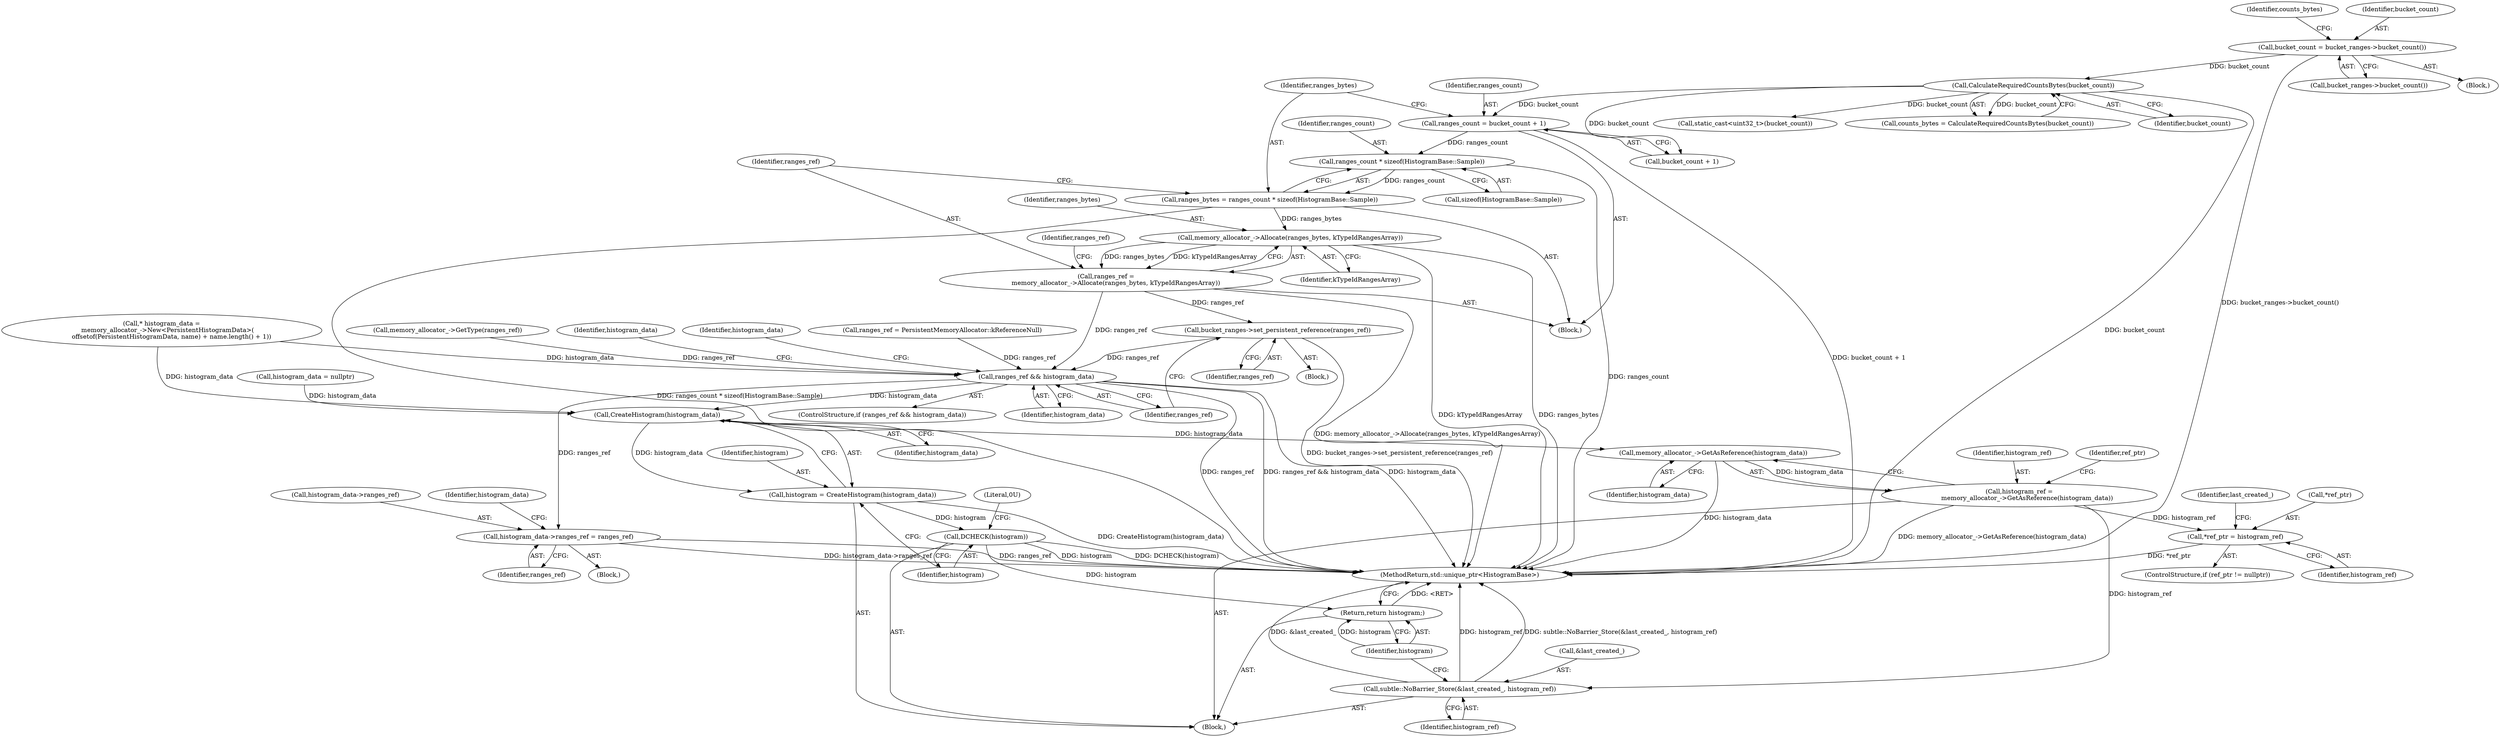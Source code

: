 digraph "0_Chrome_3f38b2253b19f9f9595f79fb92bfb5077e7b1959_0@API" {
"1000195" [label="(Call,ranges_count * sizeof(HistogramBase::Sample))"];
"1000187" [label="(Call,ranges_count = bucket_count + 1)"];
"1000165" [label="(Call,CalculateRequiredCountsBytes(bucket_count))"];
"1000159" [label="(Call,bucket_count = bucket_ranges->bucket_count())"];
"1000193" [label="(Call,ranges_bytes = ranges_count * sizeof(HistogramBase::Sample))"];
"1000201" [label="(Call,memory_allocator_->Allocate(ranges_bytes, kTypeIdRangesArray))"];
"1000199" [label="(Call,ranges_ref =\n          memory_allocator_->Allocate(ranges_bytes, kTypeIdRangesArray))"];
"1000240" [label="(Call,bucket_ranges->set_persistent_reference(ranges_ref))"];
"1000255" [label="(Call,ranges_ref && histogram_data)"];
"1000276" [label="(Call,histogram_data->ranges_ref = ranges_ref)"];
"1000297" [label="(Call,CreateHistogram(histogram_data))"];
"1000295" [label="(Call,histogram = CreateHistogram(histogram_data))"];
"1000299" [label="(Call,DCHECK(histogram))"];
"1000332" [label="(Return,return histogram;)"];
"1000318" [label="(Call,memory_allocator_->GetAsReference(histogram_data))"];
"1000316" [label="(Call,histogram_ref =\n        memory_allocator_->GetAsReference(histogram_data))"];
"1000324" [label="(Call,*ref_ptr = histogram_ref)"];
"1000328" [label="(Call,subtle::NoBarrier_Store(&last_created_, histogram_ref))"];
"1000283" [label="(Identifier,histogram_data)"];
"1000255" [label="(Call,ranges_ref && histogram_data)"];
"1000258" [label="(Block,)"];
"1000161" [label="(Call,bucket_ranges->bucket_count())"];
"1000288" [label="(Call,histogram_data = nullptr)"];
"1000299" [label="(Call,DCHECK(histogram))"];
"1000194" [label="(Identifier,ranges_bytes)"];
"1000241" [label="(Identifier,ranges_ref)"];
"1000330" [label="(Identifier,last_created_)"];
"1000289" [label="(Identifier,histogram_data)"];
"1000254" [label="(ControlStructure,if (ranges_ref && histogram_data))"];
"1000280" [label="(Identifier,ranges_ref)"];
"1000329" [label="(Call,&last_created_)"];
"1000277" [label="(Call,histogram_data->ranges_ref)"];
"1000200" [label="(Identifier,ranges_ref)"];
"1000252" [label="(Call,memory_allocator_->GetType(ranges_ref))"];
"1000324" [label="(Call,*ref_ptr = histogram_ref)"];
"1000343" [label="(MethodReturn,std::unique_ptr<HistogramBase>)"];
"1000195" [label="(Call,ranges_count * sizeof(HistogramBase::Sample))"];
"1000203" [label="(Identifier,kTypeIdRangesArray)"];
"1000295" [label="(Call,histogram = CreateHistogram(histogram_data))"];
"1000296" [label="(Identifier,histogram)"];
"1000166" [label="(Identifier,bucket_count)"];
"1000115" [label="(Call,* histogram_data =\n      memory_allocator_->New<PersistentHistogramData>(\n          offsetof(PersistentHistogramData, name) + name.length() + 1))"];
"1000320" [label="(ControlStructure,if (ref_ptr != nullptr))"];
"1000333" [label="(Identifier,histogram)"];
"1000164" [label="(Identifier,counts_bytes)"];
"1000257" [label="(Identifier,histogram_data)"];
"1000159" [label="(Call,bucket_count = bucket_ranges->bucket_count())"];
"1000261" [label="(Identifier,histogram_data)"];
"1000256" [label="(Identifier,ranges_ref)"];
"1000187" [label="(Call,ranges_count = bucket_count + 1)"];
"1000240" [label="(Call,bucket_ranges->set_persistent_reference(ranges_ref))"];
"1000327" [label="(Identifier,histogram_ref)"];
"1000157" [label="(Block,)"];
"1000197" [label="(Call,sizeof(HistogramBase::Sample))"];
"1000205" [label="(Identifier,ranges_ref)"];
"1000201" [label="(Call,memory_allocator_->Allocate(ranges_bytes, kTypeIdRangesArray))"];
"1000302" [label="(Literal,0U)"];
"1000318" [label="(Call,memory_allocator_->GetAsReference(histogram_data))"];
"1000189" [label="(Call,bucket_count + 1)"];
"1000328" [label="(Call,subtle::NoBarrier_Store(&last_created_, histogram_ref))"];
"1000273" [label="(Call,static_cast<uint32_t>(bucket_count))"];
"1000332" [label="(Return,return histogram;)"];
"1000245" [label="(Call,ranges_ref = PersistentMemoryAllocator::kReferenceNull)"];
"1000196" [label="(Identifier,ranges_count)"];
"1000298" [label="(Identifier,histogram_data)"];
"1000319" [label="(Identifier,histogram_data)"];
"1000331" [label="(Identifier,histogram_ref)"];
"1000163" [label="(Call,counts_bytes = CalculateRequiredCountsBytes(bucket_count))"];
"1000297" [label="(Call,CreateHistogram(histogram_data))"];
"1000300" [label="(Identifier,histogram)"];
"1000293" [label="(Block,)"];
"1000223" [label="(Block,)"];
"1000325" [label="(Call,*ref_ptr)"];
"1000317" [label="(Identifier,histogram_ref)"];
"1000188" [label="(Identifier,ranges_count)"];
"1000160" [label="(Identifier,bucket_count)"];
"1000322" [label="(Identifier,ref_ptr)"];
"1000193" [label="(Call,ranges_bytes = ranges_count * sizeof(HistogramBase::Sample))"];
"1000202" [label="(Identifier,ranges_bytes)"];
"1000316" [label="(Call,histogram_ref =\n        memory_allocator_->GetAsReference(histogram_data))"];
"1000185" [label="(Block,)"];
"1000199" [label="(Call,ranges_ref =\n          memory_allocator_->Allocate(ranges_bytes, kTypeIdRangesArray))"];
"1000276" [label="(Call,histogram_data->ranges_ref = ranges_ref)"];
"1000165" [label="(Call,CalculateRequiredCountsBytes(bucket_count))"];
"1000195" -> "1000193"  [label="AST: "];
"1000195" -> "1000197"  [label="CFG: "];
"1000196" -> "1000195"  [label="AST: "];
"1000197" -> "1000195"  [label="AST: "];
"1000193" -> "1000195"  [label="CFG: "];
"1000195" -> "1000343"  [label="DDG: ranges_count"];
"1000195" -> "1000193"  [label="DDG: ranges_count"];
"1000187" -> "1000195"  [label="DDG: ranges_count"];
"1000187" -> "1000185"  [label="AST: "];
"1000187" -> "1000189"  [label="CFG: "];
"1000188" -> "1000187"  [label="AST: "];
"1000189" -> "1000187"  [label="AST: "];
"1000194" -> "1000187"  [label="CFG: "];
"1000187" -> "1000343"  [label="DDG: bucket_count + 1"];
"1000165" -> "1000187"  [label="DDG: bucket_count"];
"1000165" -> "1000163"  [label="AST: "];
"1000165" -> "1000166"  [label="CFG: "];
"1000166" -> "1000165"  [label="AST: "];
"1000163" -> "1000165"  [label="CFG: "];
"1000165" -> "1000343"  [label="DDG: bucket_count"];
"1000165" -> "1000163"  [label="DDG: bucket_count"];
"1000159" -> "1000165"  [label="DDG: bucket_count"];
"1000165" -> "1000189"  [label="DDG: bucket_count"];
"1000165" -> "1000273"  [label="DDG: bucket_count"];
"1000159" -> "1000157"  [label="AST: "];
"1000159" -> "1000161"  [label="CFG: "];
"1000160" -> "1000159"  [label="AST: "];
"1000161" -> "1000159"  [label="AST: "];
"1000164" -> "1000159"  [label="CFG: "];
"1000159" -> "1000343"  [label="DDG: bucket_ranges->bucket_count()"];
"1000193" -> "1000185"  [label="AST: "];
"1000194" -> "1000193"  [label="AST: "];
"1000200" -> "1000193"  [label="CFG: "];
"1000193" -> "1000343"  [label="DDG: ranges_count * sizeof(HistogramBase::Sample)"];
"1000193" -> "1000201"  [label="DDG: ranges_bytes"];
"1000201" -> "1000199"  [label="AST: "];
"1000201" -> "1000203"  [label="CFG: "];
"1000202" -> "1000201"  [label="AST: "];
"1000203" -> "1000201"  [label="AST: "];
"1000199" -> "1000201"  [label="CFG: "];
"1000201" -> "1000343"  [label="DDG: kTypeIdRangesArray"];
"1000201" -> "1000343"  [label="DDG: ranges_bytes"];
"1000201" -> "1000199"  [label="DDG: ranges_bytes"];
"1000201" -> "1000199"  [label="DDG: kTypeIdRangesArray"];
"1000199" -> "1000185"  [label="AST: "];
"1000200" -> "1000199"  [label="AST: "];
"1000205" -> "1000199"  [label="CFG: "];
"1000199" -> "1000343"  [label="DDG: memory_allocator_->Allocate(ranges_bytes, kTypeIdRangesArray)"];
"1000199" -> "1000240"  [label="DDG: ranges_ref"];
"1000199" -> "1000255"  [label="DDG: ranges_ref"];
"1000240" -> "1000223"  [label="AST: "];
"1000240" -> "1000241"  [label="CFG: "];
"1000241" -> "1000240"  [label="AST: "];
"1000256" -> "1000240"  [label="CFG: "];
"1000240" -> "1000343"  [label="DDG: bucket_ranges->set_persistent_reference(ranges_ref)"];
"1000240" -> "1000255"  [label="DDG: ranges_ref"];
"1000255" -> "1000254"  [label="AST: "];
"1000255" -> "1000256"  [label="CFG: "];
"1000255" -> "1000257"  [label="CFG: "];
"1000256" -> "1000255"  [label="AST: "];
"1000257" -> "1000255"  [label="AST: "];
"1000261" -> "1000255"  [label="CFG: "];
"1000289" -> "1000255"  [label="CFG: "];
"1000255" -> "1000343"  [label="DDG: ranges_ref && histogram_data"];
"1000255" -> "1000343"  [label="DDG: histogram_data"];
"1000255" -> "1000343"  [label="DDG: ranges_ref"];
"1000252" -> "1000255"  [label="DDG: ranges_ref"];
"1000245" -> "1000255"  [label="DDG: ranges_ref"];
"1000115" -> "1000255"  [label="DDG: histogram_data"];
"1000255" -> "1000276"  [label="DDG: ranges_ref"];
"1000255" -> "1000297"  [label="DDG: histogram_data"];
"1000276" -> "1000258"  [label="AST: "];
"1000276" -> "1000280"  [label="CFG: "];
"1000277" -> "1000276"  [label="AST: "];
"1000280" -> "1000276"  [label="AST: "];
"1000283" -> "1000276"  [label="CFG: "];
"1000276" -> "1000343"  [label="DDG: ranges_ref"];
"1000276" -> "1000343"  [label="DDG: histogram_data->ranges_ref"];
"1000297" -> "1000295"  [label="AST: "];
"1000297" -> "1000298"  [label="CFG: "];
"1000298" -> "1000297"  [label="AST: "];
"1000295" -> "1000297"  [label="CFG: "];
"1000297" -> "1000295"  [label="DDG: histogram_data"];
"1000288" -> "1000297"  [label="DDG: histogram_data"];
"1000115" -> "1000297"  [label="DDG: histogram_data"];
"1000297" -> "1000318"  [label="DDG: histogram_data"];
"1000295" -> "1000293"  [label="AST: "];
"1000296" -> "1000295"  [label="AST: "];
"1000300" -> "1000295"  [label="CFG: "];
"1000295" -> "1000343"  [label="DDG: CreateHistogram(histogram_data)"];
"1000295" -> "1000299"  [label="DDG: histogram"];
"1000299" -> "1000293"  [label="AST: "];
"1000299" -> "1000300"  [label="CFG: "];
"1000300" -> "1000299"  [label="AST: "];
"1000302" -> "1000299"  [label="CFG: "];
"1000299" -> "1000343"  [label="DDG: DCHECK(histogram)"];
"1000299" -> "1000343"  [label="DDG: histogram"];
"1000299" -> "1000332"  [label="DDG: histogram"];
"1000332" -> "1000293"  [label="AST: "];
"1000332" -> "1000333"  [label="CFG: "];
"1000333" -> "1000332"  [label="AST: "];
"1000343" -> "1000332"  [label="CFG: "];
"1000332" -> "1000343"  [label="DDG: <RET>"];
"1000333" -> "1000332"  [label="DDG: histogram"];
"1000318" -> "1000316"  [label="AST: "];
"1000318" -> "1000319"  [label="CFG: "];
"1000319" -> "1000318"  [label="AST: "];
"1000316" -> "1000318"  [label="CFG: "];
"1000318" -> "1000343"  [label="DDG: histogram_data"];
"1000318" -> "1000316"  [label="DDG: histogram_data"];
"1000316" -> "1000293"  [label="AST: "];
"1000317" -> "1000316"  [label="AST: "];
"1000322" -> "1000316"  [label="CFG: "];
"1000316" -> "1000343"  [label="DDG: memory_allocator_->GetAsReference(histogram_data)"];
"1000316" -> "1000324"  [label="DDG: histogram_ref"];
"1000316" -> "1000328"  [label="DDG: histogram_ref"];
"1000324" -> "1000320"  [label="AST: "];
"1000324" -> "1000327"  [label="CFG: "];
"1000325" -> "1000324"  [label="AST: "];
"1000327" -> "1000324"  [label="AST: "];
"1000330" -> "1000324"  [label="CFG: "];
"1000324" -> "1000343"  [label="DDG: *ref_ptr"];
"1000328" -> "1000293"  [label="AST: "];
"1000328" -> "1000331"  [label="CFG: "];
"1000329" -> "1000328"  [label="AST: "];
"1000331" -> "1000328"  [label="AST: "];
"1000333" -> "1000328"  [label="CFG: "];
"1000328" -> "1000343"  [label="DDG: histogram_ref"];
"1000328" -> "1000343"  [label="DDG: subtle::NoBarrier_Store(&last_created_, histogram_ref)"];
"1000328" -> "1000343"  [label="DDG: &last_created_"];
}

